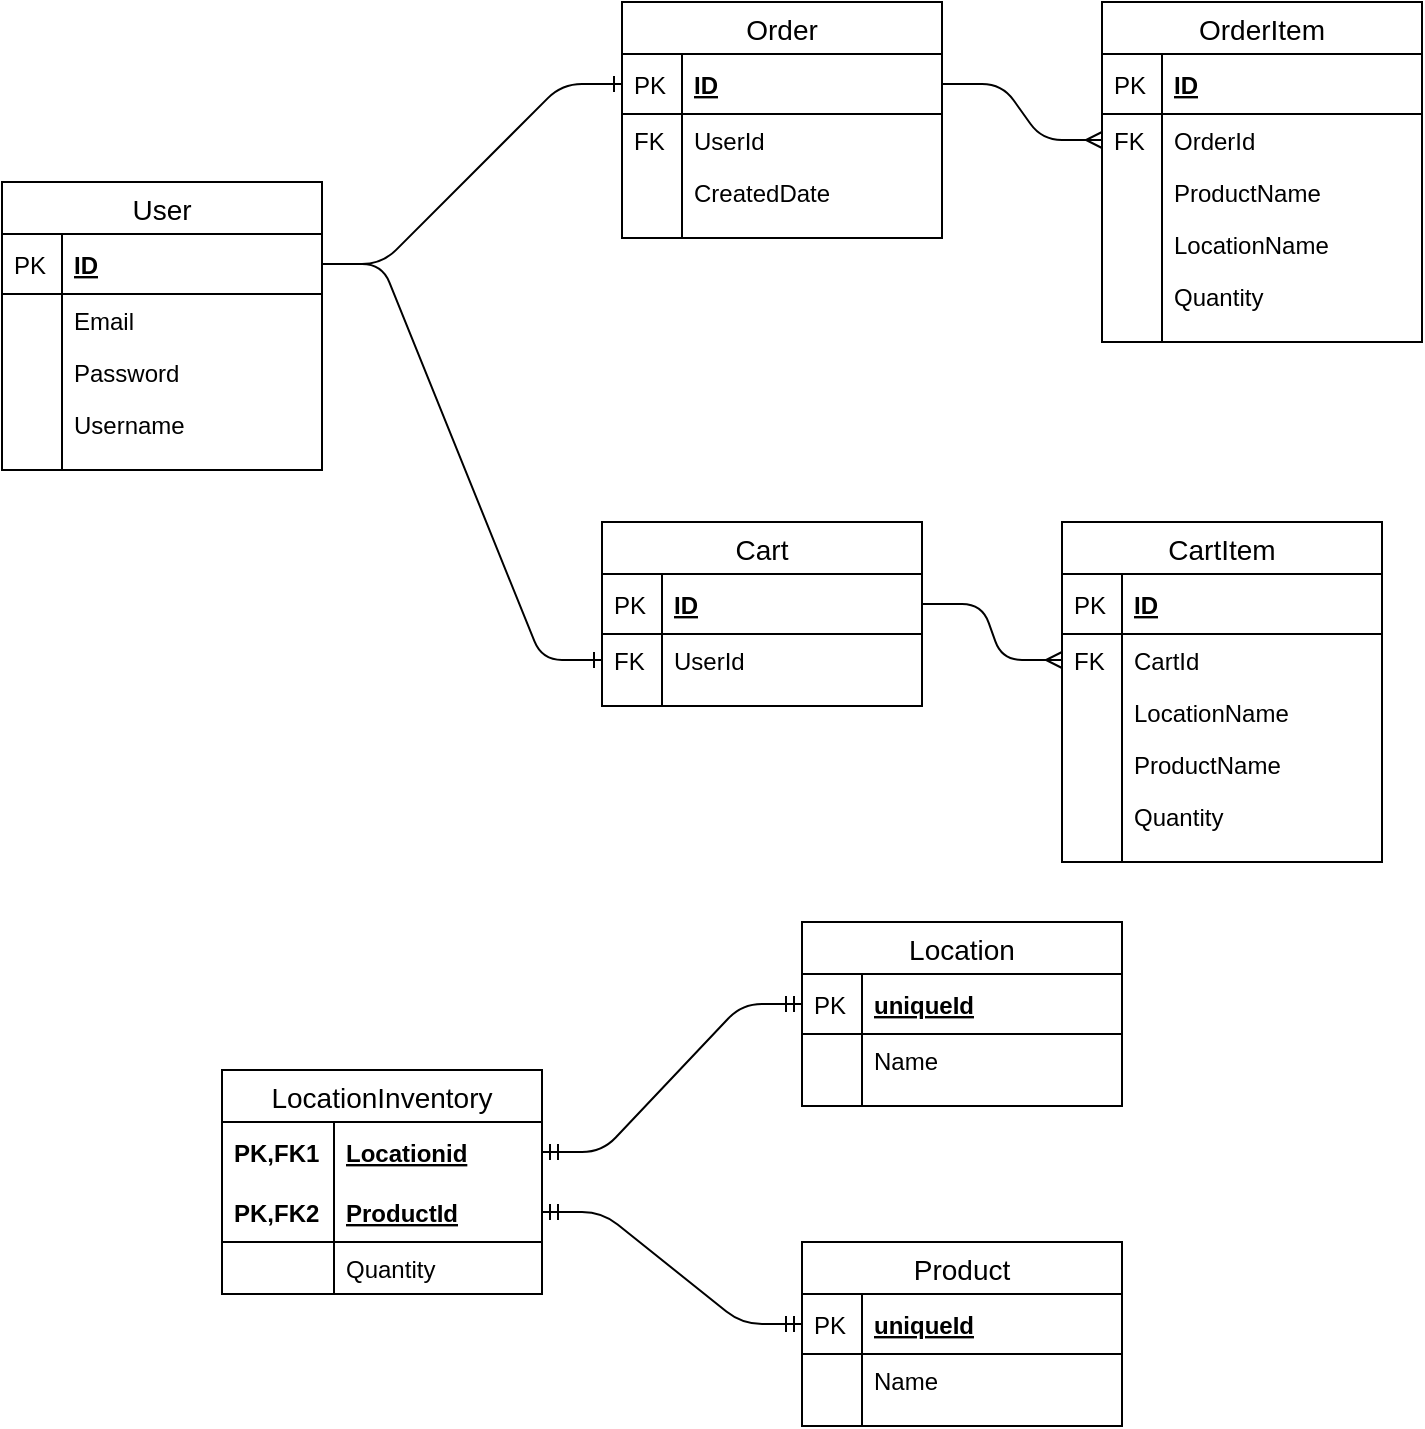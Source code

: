 <mxfile version="13.1.1" type="device"><diagram id="C5RBs43oDa-KdzZeNtuy" name="Page-1"><mxGraphModel dx="946" dy="1174" grid="1" gridSize="10" guides="1" tooltips="1" connect="1" arrows="1" fold="1" page="1" pageScale="1" pageWidth="827" pageHeight="1169" math="0" shadow="0"><root><mxCell id="WIyWlLk6GJQsqaUBKTNV-0"/><mxCell id="WIyWlLk6GJQsqaUBKTNV-1" parent="WIyWlLk6GJQsqaUBKTNV-0"/><mxCell id="h_Sh7_9EyegYXyEn2FmW-0" value="User" style="swimlane;fontStyle=0;childLayout=stackLayout;horizontal=1;startSize=26;horizontalStack=0;resizeParent=1;resizeParentMax=0;resizeLast=0;collapsible=1;marginBottom=0;align=center;fontSize=14;" parent="WIyWlLk6GJQsqaUBKTNV-1" vertex="1"><mxGeometry x="90" y="120" width="160" height="144" as="geometry"/></mxCell><mxCell id="h_Sh7_9EyegYXyEn2FmW-1" value="ID" style="shape=partialRectangle;top=0;left=0;right=0;bottom=1;align=left;verticalAlign=middle;fillColor=none;spacingLeft=34;spacingRight=4;overflow=hidden;rotatable=0;points=[[0,0.5],[1,0.5]];portConstraint=eastwest;dropTarget=0;fontStyle=5;fontSize=12;" parent="h_Sh7_9EyegYXyEn2FmW-0" vertex="1"><mxGeometry y="26" width="160" height="30" as="geometry"/></mxCell><mxCell id="h_Sh7_9EyegYXyEn2FmW-2" value="PK" style="shape=partialRectangle;top=0;left=0;bottom=0;fillColor=none;align=left;verticalAlign=middle;spacingLeft=4;spacingRight=4;overflow=hidden;rotatable=0;points=[];portConstraint=eastwest;part=1;fontSize=12;" parent="h_Sh7_9EyegYXyEn2FmW-1" vertex="1" connectable="0"><mxGeometry width="30" height="30" as="geometry"/></mxCell><mxCell id="h_Sh7_9EyegYXyEn2FmW-3" value="Email" style="shape=partialRectangle;top=0;left=0;right=0;bottom=0;align=left;verticalAlign=top;fillColor=none;spacingLeft=34;spacingRight=4;overflow=hidden;rotatable=0;points=[[0,0.5],[1,0.5]];portConstraint=eastwest;dropTarget=0;fontSize=12;" parent="h_Sh7_9EyegYXyEn2FmW-0" vertex="1"><mxGeometry y="56" width="160" height="26" as="geometry"/></mxCell><mxCell id="h_Sh7_9EyegYXyEn2FmW-4" value="" style="shape=partialRectangle;top=0;left=0;bottom=0;fillColor=none;align=left;verticalAlign=top;spacingLeft=4;spacingRight=4;overflow=hidden;rotatable=0;points=[];portConstraint=eastwest;part=1;fontSize=12;" parent="h_Sh7_9EyegYXyEn2FmW-3" vertex="1" connectable="0"><mxGeometry width="30" height="26" as="geometry"/></mxCell><mxCell id="h_Sh7_9EyegYXyEn2FmW-5" value="Password" style="shape=partialRectangle;top=0;left=0;right=0;bottom=0;align=left;verticalAlign=top;fillColor=none;spacingLeft=34;spacingRight=4;overflow=hidden;rotatable=0;points=[[0,0.5],[1,0.5]];portConstraint=eastwest;dropTarget=0;fontSize=12;" parent="h_Sh7_9EyegYXyEn2FmW-0" vertex="1"><mxGeometry y="82" width="160" height="26" as="geometry"/></mxCell><mxCell id="h_Sh7_9EyegYXyEn2FmW-6" value="" style="shape=partialRectangle;top=0;left=0;bottom=0;fillColor=none;align=left;verticalAlign=top;spacingLeft=4;spacingRight=4;overflow=hidden;rotatable=0;points=[];portConstraint=eastwest;part=1;fontSize=12;" parent="h_Sh7_9EyegYXyEn2FmW-5" vertex="1" connectable="0"><mxGeometry width="30" height="26" as="geometry"/></mxCell><mxCell id="h_Sh7_9EyegYXyEn2FmW-7" value="Username" style="shape=partialRectangle;top=0;left=0;right=0;bottom=0;align=left;verticalAlign=top;fillColor=none;spacingLeft=34;spacingRight=4;overflow=hidden;rotatable=0;points=[[0,0.5],[1,0.5]];portConstraint=eastwest;dropTarget=0;fontSize=12;" parent="h_Sh7_9EyegYXyEn2FmW-0" vertex="1"><mxGeometry y="108" width="160" height="26" as="geometry"/></mxCell><mxCell id="h_Sh7_9EyegYXyEn2FmW-8" value="" style="shape=partialRectangle;top=0;left=0;bottom=0;fillColor=none;align=left;verticalAlign=top;spacingLeft=4;spacingRight=4;overflow=hidden;rotatable=0;points=[];portConstraint=eastwest;part=1;fontSize=12;" parent="h_Sh7_9EyegYXyEn2FmW-7" vertex="1" connectable="0"><mxGeometry width="30" height="26" as="geometry"/></mxCell><mxCell id="h_Sh7_9EyegYXyEn2FmW-9" value="" style="shape=partialRectangle;top=0;left=0;right=0;bottom=0;align=left;verticalAlign=top;fillColor=none;spacingLeft=34;spacingRight=4;overflow=hidden;rotatable=0;points=[[0,0.5],[1,0.5]];portConstraint=eastwest;dropTarget=0;fontSize=12;" parent="h_Sh7_9EyegYXyEn2FmW-0" vertex="1"><mxGeometry y="134" width="160" height="10" as="geometry"/></mxCell><mxCell id="h_Sh7_9EyegYXyEn2FmW-10" value="" style="shape=partialRectangle;top=0;left=0;bottom=0;fillColor=none;align=left;verticalAlign=top;spacingLeft=4;spacingRight=4;overflow=hidden;rotatable=0;points=[];portConstraint=eastwest;part=1;fontSize=12;" parent="h_Sh7_9EyegYXyEn2FmW-9" vertex="1" connectable="0"><mxGeometry width="30" height="10" as="geometry"/></mxCell><mxCell id="h_Sh7_9EyegYXyEn2FmW-11" value="Order" style="swimlane;fontStyle=0;childLayout=stackLayout;horizontal=1;startSize=26;horizontalStack=0;resizeParent=1;resizeParentMax=0;resizeLast=0;collapsible=1;marginBottom=0;align=center;fontSize=14;" parent="WIyWlLk6GJQsqaUBKTNV-1" vertex="1"><mxGeometry x="400" y="30" width="160" height="118" as="geometry"/></mxCell><mxCell id="h_Sh7_9EyegYXyEn2FmW-12" value="ID" style="shape=partialRectangle;top=0;left=0;right=0;bottom=1;align=left;verticalAlign=middle;fillColor=none;spacingLeft=34;spacingRight=4;overflow=hidden;rotatable=0;points=[[0,0.5],[1,0.5]];portConstraint=eastwest;dropTarget=0;fontStyle=5;fontSize=12;" parent="h_Sh7_9EyegYXyEn2FmW-11" vertex="1"><mxGeometry y="26" width="160" height="30" as="geometry"/></mxCell><mxCell id="h_Sh7_9EyegYXyEn2FmW-13" value="PK" style="shape=partialRectangle;top=0;left=0;bottom=0;fillColor=none;align=left;verticalAlign=middle;spacingLeft=4;spacingRight=4;overflow=hidden;rotatable=0;points=[];portConstraint=eastwest;part=1;fontSize=12;" parent="h_Sh7_9EyegYXyEn2FmW-12" vertex="1" connectable="0"><mxGeometry width="30" height="30" as="geometry"/></mxCell><mxCell id="h_Sh7_9EyegYXyEn2FmW-81" value="UserId" style="shape=partialRectangle;top=0;left=0;right=0;bottom=0;align=left;verticalAlign=top;fillColor=none;spacingLeft=34;spacingRight=4;overflow=hidden;rotatable=0;points=[[0,0.5],[1,0.5]];portConstraint=eastwest;dropTarget=0;fontSize=12;" parent="h_Sh7_9EyegYXyEn2FmW-11" vertex="1"><mxGeometry y="56" width="160" height="26" as="geometry"/></mxCell><mxCell id="h_Sh7_9EyegYXyEn2FmW-82" value="FK" style="shape=partialRectangle;top=0;left=0;bottom=0;fillColor=none;align=left;verticalAlign=top;spacingLeft=4;spacingRight=4;overflow=hidden;rotatable=0;points=[];portConstraint=eastwest;part=1;fontSize=12;" parent="h_Sh7_9EyegYXyEn2FmW-81" vertex="1" connectable="0"><mxGeometry width="30" height="26" as="geometry"/></mxCell><mxCell id="h_Sh7_9EyegYXyEn2FmW-100" value="CreatedDate" style="shape=partialRectangle;top=0;left=0;right=0;bottom=0;align=left;verticalAlign=top;fillColor=none;spacingLeft=34;spacingRight=4;overflow=hidden;rotatable=0;points=[[0,0.5],[1,0.5]];portConstraint=eastwest;dropTarget=0;fontSize=12;" parent="h_Sh7_9EyegYXyEn2FmW-11" vertex="1"><mxGeometry y="82" width="160" height="26" as="geometry"/></mxCell><mxCell id="h_Sh7_9EyegYXyEn2FmW-101" value="" style="shape=partialRectangle;top=0;left=0;bottom=0;fillColor=none;align=left;verticalAlign=top;spacingLeft=4;spacingRight=4;overflow=hidden;rotatable=0;points=[];portConstraint=eastwest;part=1;fontSize=12;" parent="h_Sh7_9EyegYXyEn2FmW-100" vertex="1" connectable="0"><mxGeometry width="30" height="26" as="geometry"/></mxCell><mxCell id="h_Sh7_9EyegYXyEn2FmW-20" value="" style="shape=partialRectangle;top=0;left=0;right=0;bottom=0;align=left;verticalAlign=top;fillColor=none;spacingLeft=34;spacingRight=4;overflow=hidden;rotatable=0;points=[[0,0.5],[1,0.5]];portConstraint=eastwest;dropTarget=0;fontSize=12;" parent="h_Sh7_9EyegYXyEn2FmW-11" vertex="1"><mxGeometry y="108" width="160" height="10" as="geometry"/></mxCell><mxCell id="h_Sh7_9EyegYXyEn2FmW-21" value="" style="shape=partialRectangle;top=0;left=0;bottom=0;fillColor=none;align=left;verticalAlign=top;spacingLeft=4;spacingRight=4;overflow=hidden;rotatable=0;points=[];portConstraint=eastwest;part=1;fontSize=12;" parent="h_Sh7_9EyegYXyEn2FmW-20" vertex="1" connectable="0"><mxGeometry width="30" height="10" as="geometry"/></mxCell><mxCell id="h_Sh7_9EyegYXyEn2FmW-22" value="Cart" style="swimlane;fontStyle=0;childLayout=stackLayout;horizontal=1;startSize=26;horizontalStack=0;resizeParent=1;resizeParentMax=0;resizeLast=0;collapsible=1;marginBottom=0;align=center;fontSize=14;" parent="WIyWlLk6GJQsqaUBKTNV-1" vertex="1"><mxGeometry x="390" y="290" width="160" height="92" as="geometry"/></mxCell><mxCell id="h_Sh7_9EyegYXyEn2FmW-23" value="ID" style="shape=partialRectangle;top=0;left=0;right=0;bottom=1;align=left;verticalAlign=middle;fillColor=none;spacingLeft=34;spacingRight=4;overflow=hidden;rotatable=0;points=[[0,0.5],[1,0.5]];portConstraint=eastwest;dropTarget=0;fontStyle=5;fontSize=12;" parent="h_Sh7_9EyegYXyEn2FmW-22" vertex="1"><mxGeometry y="26" width="160" height="30" as="geometry"/></mxCell><mxCell id="h_Sh7_9EyegYXyEn2FmW-24" value="PK" style="shape=partialRectangle;top=0;left=0;bottom=0;fillColor=none;align=left;verticalAlign=middle;spacingLeft=4;spacingRight=4;overflow=hidden;rotatable=0;points=[];portConstraint=eastwest;part=1;fontSize=12;" parent="h_Sh7_9EyegYXyEn2FmW-23" vertex="1" connectable="0"><mxGeometry width="30" height="30" as="geometry"/></mxCell><mxCell id="h_Sh7_9EyegYXyEn2FmW-78" value="UserId" style="shape=partialRectangle;top=0;left=0;right=0;bottom=0;align=left;verticalAlign=top;fillColor=none;spacingLeft=34;spacingRight=4;overflow=hidden;rotatable=0;points=[[0,0.5],[1,0.5]];portConstraint=eastwest;dropTarget=0;fontSize=12;" parent="h_Sh7_9EyegYXyEn2FmW-22" vertex="1"><mxGeometry y="56" width="160" height="26" as="geometry"/></mxCell><mxCell id="h_Sh7_9EyegYXyEn2FmW-79" value="FK" style="shape=partialRectangle;top=0;left=0;bottom=0;fillColor=none;align=left;verticalAlign=top;spacingLeft=4;spacingRight=4;overflow=hidden;rotatable=0;points=[];portConstraint=eastwest;part=1;fontSize=12;" parent="h_Sh7_9EyegYXyEn2FmW-78" vertex="1" connectable="0"><mxGeometry width="30" height="26" as="geometry"/></mxCell><mxCell id="h_Sh7_9EyegYXyEn2FmW-31" value="" style="shape=partialRectangle;top=0;left=0;right=0;bottom=0;align=left;verticalAlign=top;fillColor=none;spacingLeft=34;spacingRight=4;overflow=hidden;rotatable=0;points=[[0,0.5],[1,0.5]];portConstraint=eastwest;dropTarget=0;fontSize=12;" parent="h_Sh7_9EyegYXyEn2FmW-22" vertex="1"><mxGeometry y="82" width="160" height="10" as="geometry"/></mxCell><mxCell id="h_Sh7_9EyegYXyEn2FmW-32" value="" style="shape=partialRectangle;top=0;left=0;bottom=0;fillColor=none;align=left;verticalAlign=top;spacingLeft=4;spacingRight=4;overflow=hidden;rotatable=0;points=[];portConstraint=eastwest;part=1;fontSize=12;" parent="h_Sh7_9EyegYXyEn2FmW-31" vertex="1" connectable="0"><mxGeometry width="30" height="10" as="geometry"/></mxCell><mxCell id="h_Sh7_9EyegYXyEn2FmW-44" value="Product" style="swimlane;fontStyle=0;childLayout=stackLayout;horizontal=1;startSize=26;horizontalStack=0;resizeParent=1;resizeParentMax=0;resizeLast=0;collapsible=1;marginBottom=0;align=center;fontSize=14;" parent="WIyWlLk6GJQsqaUBKTNV-1" vertex="1"><mxGeometry x="490" y="650" width="160" height="92" as="geometry"/></mxCell><mxCell id="h_Sh7_9EyegYXyEn2FmW-45" value="uniqueId" style="shape=partialRectangle;top=0;left=0;right=0;bottom=1;align=left;verticalAlign=middle;fillColor=none;spacingLeft=34;spacingRight=4;overflow=hidden;rotatable=0;points=[[0,0.5],[1,0.5]];portConstraint=eastwest;dropTarget=0;fontStyle=5;fontSize=12;" parent="h_Sh7_9EyegYXyEn2FmW-44" vertex="1"><mxGeometry y="26" width="160" height="30" as="geometry"/></mxCell><mxCell id="h_Sh7_9EyegYXyEn2FmW-46" value="PK" style="shape=partialRectangle;top=0;left=0;bottom=0;fillColor=none;align=left;verticalAlign=middle;spacingLeft=4;spacingRight=4;overflow=hidden;rotatable=0;points=[];portConstraint=eastwest;part=1;fontSize=12;" parent="h_Sh7_9EyegYXyEn2FmW-45" vertex="1" connectable="0"><mxGeometry width="30" height="30" as="geometry"/></mxCell><mxCell id="h_Sh7_9EyegYXyEn2FmW-47" value="Name" style="shape=partialRectangle;top=0;left=0;right=0;bottom=0;align=left;verticalAlign=top;fillColor=none;spacingLeft=34;spacingRight=4;overflow=hidden;rotatable=0;points=[[0,0.5],[1,0.5]];portConstraint=eastwest;dropTarget=0;fontSize=12;" parent="h_Sh7_9EyegYXyEn2FmW-44" vertex="1"><mxGeometry y="56" width="160" height="26" as="geometry"/></mxCell><mxCell id="h_Sh7_9EyegYXyEn2FmW-48" value="" style="shape=partialRectangle;top=0;left=0;bottom=0;fillColor=none;align=left;verticalAlign=top;spacingLeft=4;spacingRight=4;overflow=hidden;rotatable=0;points=[];portConstraint=eastwest;part=1;fontSize=12;" parent="h_Sh7_9EyegYXyEn2FmW-47" vertex="1" connectable="0"><mxGeometry width="30" height="26" as="geometry"/></mxCell><mxCell id="h_Sh7_9EyegYXyEn2FmW-53" value="" style="shape=partialRectangle;top=0;left=0;right=0;bottom=0;align=left;verticalAlign=top;fillColor=none;spacingLeft=34;spacingRight=4;overflow=hidden;rotatable=0;points=[[0,0.5],[1,0.5]];portConstraint=eastwest;dropTarget=0;fontSize=12;" parent="h_Sh7_9EyegYXyEn2FmW-44" vertex="1"><mxGeometry y="82" width="160" height="10" as="geometry"/></mxCell><mxCell id="h_Sh7_9EyegYXyEn2FmW-54" value="" style="shape=partialRectangle;top=0;left=0;bottom=0;fillColor=none;align=left;verticalAlign=top;spacingLeft=4;spacingRight=4;overflow=hidden;rotatable=0;points=[];portConstraint=eastwest;part=1;fontSize=12;" parent="h_Sh7_9EyegYXyEn2FmW-53" vertex="1" connectable="0"><mxGeometry width="30" height="10" as="geometry"/></mxCell><mxCell id="h_Sh7_9EyegYXyEn2FmW-33" value="Location" style="swimlane;fontStyle=0;childLayout=stackLayout;horizontal=1;startSize=26;horizontalStack=0;resizeParent=1;resizeParentMax=0;resizeLast=0;collapsible=1;marginBottom=0;align=center;fontSize=14;" parent="WIyWlLk6GJQsqaUBKTNV-1" vertex="1"><mxGeometry x="490" y="490" width="160" height="92" as="geometry"/></mxCell><mxCell id="h_Sh7_9EyegYXyEn2FmW-34" value="uniqueId" style="shape=partialRectangle;top=0;left=0;right=0;bottom=1;align=left;verticalAlign=middle;fillColor=none;spacingLeft=34;spacingRight=4;overflow=hidden;rotatable=0;points=[[0,0.5],[1,0.5]];portConstraint=eastwest;dropTarget=0;fontStyle=5;fontSize=12;" parent="h_Sh7_9EyegYXyEn2FmW-33" vertex="1"><mxGeometry y="26" width="160" height="30" as="geometry"/></mxCell><mxCell id="h_Sh7_9EyegYXyEn2FmW-35" value="PK" style="shape=partialRectangle;top=0;left=0;bottom=0;fillColor=none;align=left;verticalAlign=middle;spacingLeft=4;spacingRight=4;overflow=hidden;rotatable=0;points=[];portConstraint=eastwest;part=1;fontSize=12;" parent="h_Sh7_9EyegYXyEn2FmW-34" vertex="1" connectable="0"><mxGeometry width="30" height="30" as="geometry"/></mxCell><mxCell id="h_Sh7_9EyegYXyEn2FmW-36" value="Name" style="shape=partialRectangle;top=0;left=0;right=0;bottom=0;align=left;verticalAlign=top;fillColor=none;spacingLeft=34;spacingRight=4;overflow=hidden;rotatable=0;points=[[0,0.5],[1,0.5]];portConstraint=eastwest;dropTarget=0;fontSize=12;" parent="h_Sh7_9EyegYXyEn2FmW-33" vertex="1"><mxGeometry y="56" width="160" height="26" as="geometry"/></mxCell><mxCell id="h_Sh7_9EyegYXyEn2FmW-37" value="" style="shape=partialRectangle;top=0;left=0;bottom=0;fillColor=none;align=left;verticalAlign=top;spacingLeft=4;spacingRight=4;overflow=hidden;rotatable=0;points=[];portConstraint=eastwest;part=1;fontSize=12;" parent="h_Sh7_9EyegYXyEn2FmW-36" vertex="1" connectable="0"><mxGeometry width="30" height="26" as="geometry"/></mxCell><mxCell id="h_Sh7_9EyegYXyEn2FmW-42" value="" style="shape=partialRectangle;top=0;left=0;right=0;bottom=0;align=left;verticalAlign=top;fillColor=none;spacingLeft=34;spacingRight=4;overflow=hidden;rotatable=0;points=[[0,0.5],[1,0.5]];portConstraint=eastwest;dropTarget=0;fontSize=12;" parent="h_Sh7_9EyegYXyEn2FmW-33" vertex="1"><mxGeometry y="82" width="160" height="10" as="geometry"/></mxCell><mxCell id="h_Sh7_9EyegYXyEn2FmW-43" value="" style="shape=partialRectangle;top=0;left=0;bottom=0;fillColor=none;align=left;verticalAlign=top;spacingLeft=4;spacingRight=4;overflow=hidden;rotatable=0;points=[];portConstraint=eastwest;part=1;fontSize=12;" parent="h_Sh7_9EyegYXyEn2FmW-42" vertex="1" connectable="0"><mxGeometry width="30" height="10" as="geometry"/></mxCell><mxCell id="h_Sh7_9EyegYXyEn2FmW-55" value="LocationInventory" style="swimlane;fontStyle=0;childLayout=stackLayout;horizontal=1;startSize=26;horizontalStack=0;resizeParent=1;resizeParentMax=0;resizeLast=0;collapsible=1;marginBottom=0;align=center;fontSize=14;" parent="WIyWlLk6GJQsqaUBKTNV-1" vertex="1"><mxGeometry x="200" y="564" width="160" height="112" as="geometry"/></mxCell><mxCell id="h_Sh7_9EyegYXyEn2FmW-56" value="Locationid" style="shape=partialRectangle;top=0;left=0;right=0;bottom=0;align=left;verticalAlign=middle;fillColor=none;spacingLeft=60;spacingRight=4;overflow=hidden;rotatable=0;points=[[0,0.5],[1,0.5]];portConstraint=eastwest;dropTarget=0;fontStyle=5;fontSize=12;" parent="h_Sh7_9EyegYXyEn2FmW-55" vertex="1"><mxGeometry y="26" width="160" height="30" as="geometry"/></mxCell><mxCell id="h_Sh7_9EyegYXyEn2FmW-57" value="PK,FK1" style="shape=partialRectangle;fontStyle=1;top=0;left=0;bottom=0;fillColor=none;align=left;verticalAlign=middle;spacingLeft=4;spacingRight=4;overflow=hidden;rotatable=0;points=[];portConstraint=eastwest;part=1;fontSize=12;" parent="h_Sh7_9EyegYXyEn2FmW-56" vertex="1" connectable="0"><mxGeometry width="56" height="30" as="geometry"/></mxCell><mxCell id="h_Sh7_9EyegYXyEn2FmW-58" value="ProductId" style="shape=partialRectangle;top=0;left=0;right=0;bottom=1;align=left;verticalAlign=middle;fillColor=none;spacingLeft=60;spacingRight=4;overflow=hidden;rotatable=0;points=[[0,0.5],[1,0.5]];portConstraint=eastwest;dropTarget=0;fontStyle=5;fontSize=12;" parent="h_Sh7_9EyegYXyEn2FmW-55" vertex="1"><mxGeometry y="56" width="160" height="30" as="geometry"/></mxCell><mxCell id="h_Sh7_9EyegYXyEn2FmW-59" value="PK,FK2" style="shape=partialRectangle;fontStyle=1;top=0;left=0;bottom=0;fillColor=none;align=left;verticalAlign=middle;spacingLeft=4;spacingRight=4;overflow=hidden;rotatable=0;points=[];portConstraint=eastwest;part=1;fontSize=12;" parent="h_Sh7_9EyegYXyEn2FmW-58" vertex="1" connectable="0"><mxGeometry width="56" height="30" as="geometry"/></mxCell><mxCell id="h_Sh7_9EyegYXyEn2FmW-60" value="Quantity" style="shape=partialRectangle;top=0;left=0;right=0;bottom=0;align=left;verticalAlign=top;fillColor=none;spacingLeft=60;spacingRight=4;overflow=hidden;rotatable=0;points=[[0,0.5],[1,0.5]];portConstraint=eastwest;dropTarget=0;fontSize=12;" parent="h_Sh7_9EyegYXyEn2FmW-55" vertex="1"><mxGeometry y="86" width="160" height="26" as="geometry"/></mxCell><mxCell id="h_Sh7_9EyegYXyEn2FmW-61" value="" style="shape=partialRectangle;top=0;left=0;bottom=0;fillColor=none;align=left;verticalAlign=top;spacingLeft=4;spacingRight=4;overflow=hidden;rotatable=0;points=[];portConstraint=eastwest;part=1;fontSize=12;" parent="h_Sh7_9EyegYXyEn2FmW-60" vertex="1" connectable="0"><mxGeometry width="56" height="26" as="geometry"/></mxCell><mxCell id="h_Sh7_9EyegYXyEn2FmW-62" value="" style="edgeStyle=entityRelationEdgeStyle;fontSize=12;html=1;endArrow=ERmandOne;startArrow=ERmandOne;" parent="WIyWlLk6GJQsqaUBKTNV-1" source="h_Sh7_9EyegYXyEn2FmW-56" target="h_Sh7_9EyegYXyEn2FmW-34" edge="1"><mxGeometry width="100" height="100" relative="1" as="geometry"><mxPoint x="360" y="680" as="sourcePoint"/><mxPoint x="460" y="580" as="targetPoint"/></mxGeometry></mxCell><mxCell id="h_Sh7_9EyegYXyEn2FmW-63" value="" style="edgeStyle=entityRelationEdgeStyle;fontSize=12;html=1;endArrow=ERmandOne;startArrow=ERmandOne;" parent="WIyWlLk6GJQsqaUBKTNV-1" source="h_Sh7_9EyegYXyEn2FmW-58" target="h_Sh7_9EyegYXyEn2FmW-45" edge="1"><mxGeometry width="100" height="100" relative="1" as="geometry"><mxPoint x="360" y="680" as="sourcePoint"/><mxPoint x="460" y="580" as="targetPoint"/></mxGeometry></mxCell><mxCell id="h_Sh7_9EyegYXyEn2FmW-64" value="CartItem" style="swimlane;fontStyle=0;childLayout=stackLayout;horizontal=1;startSize=26;horizontalStack=0;resizeParent=1;resizeParentMax=0;resizeLast=0;collapsible=1;marginBottom=0;align=center;fontSize=14;" parent="WIyWlLk6GJQsqaUBKTNV-1" vertex="1"><mxGeometry x="620" y="290" width="160" height="170" as="geometry"/></mxCell><mxCell id="h_Sh7_9EyegYXyEn2FmW-65" value="ID" style="shape=partialRectangle;top=0;left=0;right=0;bottom=1;align=left;verticalAlign=middle;fillColor=none;spacingLeft=34;spacingRight=4;overflow=hidden;rotatable=0;points=[[0,0.5],[1,0.5]];portConstraint=eastwest;dropTarget=0;fontStyle=5;fontSize=12;" parent="h_Sh7_9EyegYXyEn2FmW-64" vertex="1"><mxGeometry y="26" width="160" height="30" as="geometry"/></mxCell><mxCell id="h_Sh7_9EyegYXyEn2FmW-66" value="PK" style="shape=partialRectangle;top=0;left=0;bottom=0;fillColor=none;align=left;verticalAlign=middle;spacingLeft=4;spacingRight=4;overflow=hidden;rotatable=0;points=[];portConstraint=eastwest;part=1;fontSize=12;" parent="h_Sh7_9EyegYXyEn2FmW-65" vertex="1" connectable="0"><mxGeometry width="30" height="30" as="geometry"/></mxCell><mxCell id="h_Sh7_9EyegYXyEn2FmW-75" value="CartId" style="shape=partialRectangle;top=0;left=0;right=0;bottom=0;align=left;verticalAlign=top;fillColor=none;spacingLeft=34;spacingRight=4;overflow=hidden;rotatable=0;points=[[0,0.5],[1,0.5]];portConstraint=eastwest;dropTarget=0;fontSize=12;" parent="h_Sh7_9EyegYXyEn2FmW-64" vertex="1"><mxGeometry y="56" width="160" height="26" as="geometry"/></mxCell><mxCell id="h_Sh7_9EyegYXyEn2FmW-76" value="FK" style="shape=partialRectangle;top=0;left=0;bottom=0;fillColor=none;align=left;verticalAlign=top;spacingLeft=4;spacingRight=4;overflow=hidden;rotatable=0;points=[];portConstraint=eastwest;part=1;fontSize=12;" parent="h_Sh7_9EyegYXyEn2FmW-75" vertex="1" connectable="0"><mxGeometry width="30" height="26" as="geometry"/></mxCell><mxCell id="iIcccxUxNp_fb_5KmuOA-6" value="LocationName" style="shape=partialRectangle;top=0;left=0;right=0;bottom=0;align=left;verticalAlign=top;fillColor=none;spacingLeft=34;spacingRight=4;overflow=hidden;rotatable=0;points=[[0,0.5],[1,0.5]];portConstraint=eastwest;dropTarget=0;fontSize=12;" vertex="1" parent="h_Sh7_9EyegYXyEn2FmW-64"><mxGeometry y="82" width="160" height="26" as="geometry"/></mxCell><mxCell id="iIcccxUxNp_fb_5KmuOA-7" value="" style="shape=partialRectangle;top=0;left=0;bottom=0;fillColor=none;align=left;verticalAlign=top;spacingLeft=4;spacingRight=4;overflow=hidden;rotatable=0;points=[];portConstraint=eastwest;part=1;fontSize=12;" vertex="1" connectable="0" parent="iIcccxUxNp_fb_5KmuOA-6"><mxGeometry width="30" height="26" as="geometry"/></mxCell><mxCell id="h_Sh7_9EyegYXyEn2FmW-67" value="ProductName" style="shape=partialRectangle;top=0;left=0;right=0;bottom=0;align=left;verticalAlign=top;fillColor=none;spacingLeft=34;spacingRight=4;overflow=hidden;rotatable=0;points=[[0,0.5],[1,0.5]];portConstraint=eastwest;dropTarget=0;fontSize=12;" parent="h_Sh7_9EyegYXyEn2FmW-64" vertex="1"><mxGeometry y="108" width="160" height="26" as="geometry"/></mxCell><mxCell id="h_Sh7_9EyegYXyEn2FmW-68" value="" style="shape=partialRectangle;top=0;left=0;bottom=0;fillColor=none;align=left;verticalAlign=top;spacingLeft=4;spacingRight=4;overflow=hidden;rotatable=0;points=[];portConstraint=eastwest;part=1;fontSize=12;" parent="h_Sh7_9EyegYXyEn2FmW-67" vertex="1" connectable="0"><mxGeometry width="30" height="26" as="geometry"/></mxCell><mxCell id="h_Sh7_9EyegYXyEn2FmW-69" value="Quantity" style="shape=partialRectangle;top=0;left=0;right=0;bottom=0;align=left;verticalAlign=top;fillColor=none;spacingLeft=34;spacingRight=4;overflow=hidden;rotatable=0;points=[[0,0.5],[1,0.5]];portConstraint=eastwest;dropTarget=0;fontSize=12;" parent="h_Sh7_9EyegYXyEn2FmW-64" vertex="1"><mxGeometry y="134" width="160" height="26" as="geometry"/></mxCell><mxCell id="h_Sh7_9EyegYXyEn2FmW-70" value="" style="shape=partialRectangle;top=0;left=0;bottom=0;fillColor=none;align=left;verticalAlign=top;spacingLeft=4;spacingRight=4;overflow=hidden;rotatable=0;points=[];portConstraint=eastwest;part=1;fontSize=12;" parent="h_Sh7_9EyegYXyEn2FmW-69" vertex="1" connectable="0"><mxGeometry width="30" height="26" as="geometry"/></mxCell><mxCell id="h_Sh7_9EyegYXyEn2FmW-73" value="" style="shape=partialRectangle;top=0;left=0;right=0;bottom=0;align=left;verticalAlign=top;fillColor=none;spacingLeft=34;spacingRight=4;overflow=hidden;rotatable=0;points=[[0,0.5],[1,0.5]];portConstraint=eastwest;dropTarget=0;fontSize=12;" parent="h_Sh7_9EyegYXyEn2FmW-64" vertex="1"><mxGeometry y="160" width="160" height="10" as="geometry"/></mxCell><mxCell id="h_Sh7_9EyegYXyEn2FmW-74" value="" style="shape=partialRectangle;top=0;left=0;bottom=0;fillColor=none;align=left;verticalAlign=top;spacingLeft=4;spacingRight=4;overflow=hidden;rotatable=0;points=[];portConstraint=eastwest;part=1;fontSize=12;" parent="h_Sh7_9EyegYXyEn2FmW-73" vertex="1" connectable="0"><mxGeometry width="30" height="10" as="geometry"/></mxCell><mxCell id="h_Sh7_9EyegYXyEn2FmW-80" value="" style="edgeStyle=entityRelationEdgeStyle;fontSize=12;html=1;endArrow=ERone;endFill=1;" parent="WIyWlLk6GJQsqaUBKTNV-1" source="h_Sh7_9EyegYXyEn2FmW-1" target="h_Sh7_9EyegYXyEn2FmW-78" edge="1"><mxGeometry width="100" height="100" relative="1" as="geometry"><mxPoint x="360" y="680" as="sourcePoint"/><mxPoint x="460" y="580" as="targetPoint"/></mxGeometry></mxCell><mxCell id="h_Sh7_9EyegYXyEn2FmW-83" value="OrderItem" style="swimlane;fontStyle=0;childLayout=stackLayout;horizontal=1;startSize=26;horizontalStack=0;resizeParent=1;resizeParentMax=0;resizeLast=0;collapsible=1;marginBottom=0;align=center;fontSize=14;" parent="WIyWlLk6GJQsqaUBKTNV-1" vertex="1"><mxGeometry x="640" y="30" width="160" height="170" as="geometry"/></mxCell><mxCell id="h_Sh7_9EyegYXyEn2FmW-84" value="ID" style="shape=partialRectangle;top=0;left=0;right=0;bottom=1;align=left;verticalAlign=middle;fillColor=none;spacingLeft=34;spacingRight=4;overflow=hidden;rotatable=0;points=[[0,0.5],[1,0.5]];portConstraint=eastwest;dropTarget=0;fontStyle=5;fontSize=12;" parent="h_Sh7_9EyegYXyEn2FmW-83" vertex="1"><mxGeometry y="26" width="160" height="30" as="geometry"/></mxCell><mxCell id="h_Sh7_9EyegYXyEn2FmW-85" value="PK" style="shape=partialRectangle;top=0;left=0;bottom=0;fillColor=none;align=left;verticalAlign=middle;spacingLeft=4;spacingRight=4;overflow=hidden;rotatable=0;points=[];portConstraint=eastwest;part=1;fontSize=12;" parent="h_Sh7_9EyegYXyEn2FmW-84" vertex="1" connectable="0"><mxGeometry width="30" height="30" as="geometry"/></mxCell><mxCell id="h_Sh7_9EyegYXyEn2FmW-94" value="OrderId" style="shape=partialRectangle;top=0;left=0;right=0;bottom=0;align=left;verticalAlign=top;fillColor=none;spacingLeft=34;spacingRight=4;overflow=hidden;rotatable=0;points=[[0,0.5],[1,0.5]];portConstraint=eastwest;dropTarget=0;fontSize=12;" parent="h_Sh7_9EyegYXyEn2FmW-83" vertex="1"><mxGeometry y="56" width="160" height="26" as="geometry"/></mxCell><mxCell id="h_Sh7_9EyegYXyEn2FmW-95" value="FK" style="shape=partialRectangle;top=0;left=0;bottom=0;fillColor=none;align=left;verticalAlign=top;spacingLeft=4;spacingRight=4;overflow=hidden;rotatable=0;points=[];portConstraint=eastwest;part=1;fontSize=12;" parent="h_Sh7_9EyegYXyEn2FmW-94" vertex="1" connectable="0"><mxGeometry width="30" height="26" as="geometry"/></mxCell><mxCell id="h_Sh7_9EyegYXyEn2FmW-86" value="ProductName" style="shape=partialRectangle;top=0;left=0;right=0;bottom=0;align=left;verticalAlign=top;fillColor=none;spacingLeft=34;spacingRight=4;overflow=hidden;rotatable=0;points=[[0,0.5],[1,0.5]];portConstraint=eastwest;dropTarget=0;fontSize=12;" parent="h_Sh7_9EyegYXyEn2FmW-83" vertex="1"><mxGeometry y="82" width="160" height="26" as="geometry"/></mxCell><mxCell id="h_Sh7_9EyegYXyEn2FmW-87" value="" style="shape=partialRectangle;top=0;left=0;bottom=0;fillColor=none;align=left;verticalAlign=top;spacingLeft=4;spacingRight=4;overflow=hidden;rotatable=0;points=[];portConstraint=eastwest;part=1;fontSize=12;" parent="h_Sh7_9EyegYXyEn2FmW-86" vertex="1" connectable="0"><mxGeometry width="30" height="26" as="geometry"/></mxCell><mxCell id="h_Sh7_9EyegYXyEn2FmW-16" value="LocationName" style="shape=partialRectangle;top=0;left=0;right=0;bottom=0;align=left;verticalAlign=top;fillColor=none;spacingLeft=34;spacingRight=4;overflow=hidden;rotatable=0;points=[[0,0.5],[1,0.5]];portConstraint=eastwest;dropTarget=0;fontSize=12;" parent="h_Sh7_9EyegYXyEn2FmW-83" vertex="1"><mxGeometry y="108" width="160" height="26" as="geometry"/></mxCell><mxCell id="h_Sh7_9EyegYXyEn2FmW-17" value="" style="shape=partialRectangle;top=0;left=0;bottom=0;fillColor=none;align=left;verticalAlign=top;spacingLeft=4;spacingRight=4;overflow=hidden;rotatable=0;points=[];portConstraint=eastwest;part=1;fontSize=12;" parent="h_Sh7_9EyegYXyEn2FmW-16" vertex="1" connectable="0"><mxGeometry width="30" height="26" as="geometry"/></mxCell><mxCell id="h_Sh7_9EyegYXyEn2FmW-88" value="Quantity" style="shape=partialRectangle;top=0;left=0;right=0;bottom=0;align=left;verticalAlign=top;fillColor=none;spacingLeft=34;spacingRight=4;overflow=hidden;rotatable=0;points=[[0,0.5],[1,0.5]];portConstraint=eastwest;dropTarget=0;fontSize=12;" parent="h_Sh7_9EyegYXyEn2FmW-83" vertex="1"><mxGeometry y="134" width="160" height="26" as="geometry"/></mxCell><mxCell id="h_Sh7_9EyegYXyEn2FmW-89" value="" style="shape=partialRectangle;top=0;left=0;bottom=0;fillColor=none;align=left;verticalAlign=top;spacingLeft=4;spacingRight=4;overflow=hidden;rotatable=0;points=[];portConstraint=eastwest;part=1;fontSize=12;" parent="h_Sh7_9EyegYXyEn2FmW-88" vertex="1" connectable="0"><mxGeometry width="30" height="26" as="geometry"/></mxCell><mxCell id="h_Sh7_9EyegYXyEn2FmW-92" value="" style="shape=partialRectangle;top=0;left=0;right=0;bottom=0;align=left;verticalAlign=top;fillColor=none;spacingLeft=34;spacingRight=4;overflow=hidden;rotatable=0;points=[[0,0.5],[1,0.5]];portConstraint=eastwest;dropTarget=0;fontSize=12;" parent="h_Sh7_9EyegYXyEn2FmW-83" vertex="1"><mxGeometry y="160" width="160" height="10" as="geometry"/></mxCell><mxCell id="h_Sh7_9EyegYXyEn2FmW-93" value="" style="shape=partialRectangle;top=0;left=0;bottom=0;fillColor=none;align=left;verticalAlign=top;spacingLeft=4;spacingRight=4;overflow=hidden;rotatable=0;points=[];portConstraint=eastwest;part=1;fontSize=12;" parent="h_Sh7_9EyegYXyEn2FmW-92" vertex="1" connectable="0"><mxGeometry width="30" height="10" as="geometry"/></mxCell><mxCell id="iIcccxUxNp_fb_5KmuOA-5" value="" style="edgeStyle=entityRelationEdgeStyle;fontSize=12;html=1;endArrow=ERone;endFill=1;" edge="1" parent="WIyWlLk6GJQsqaUBKTNV-1" source="h_Sh7_9EyegYXyEn2FmW-1" target="h_Sh7_9EyegYXyEn2FmW-12"><mxGeometry width="100" height="100" relative="1" as="geometry"><mxPoint x="150" y="460" as="sourcePoint"/><mxPoint x="250" y="360" as="targetPoint"/></mxGeometry></mxCell><mxCell id="iIcccxUxNp_fb_5KmuOA-8" value="" style="edgeStyle=entityRelationEdgeStyle;fontSize=12;html=1;endArrow=ERmany;" edge="1" parent="WIyWlLk6GJQsqaUBKTNV-1" source="h_Sh7_9EyegYXyEn2FmW-12" target="h_Sh7_9EyegYXyEn2FmW-94"><mxGeometry width="100" height="100" relative="1" as="geometry"><mxPoint x="510" y="270" as="sourcePoint"/><mxPoint x="610" y="170" as="targetPoint"/></mxGeometry></mxCell><mxCell id="iIcccxUxNp_fb_5KmuOA-9" value="" style="edgeStyle=entityRelationEdgeStyle;fontSize=12;html=1;endArrow=ERmany;" edge="1" parent="WIyWlLk6GJQsqaUBKTNV-1" source="h_Sh7_9EyegYXyEn2FmW-23" target="h_Sh7_9EyegYXyEn2FmW-75"><mxGeometry width="100" height="100" relative="1" as="geometry"><mxPoint x="550" y="310" as="sourcePoint"/><mxPoint x="650" y="210" as="targetPoint"/></mxGeometry></mxCell></root></mxGraphModel></diagram></mxfile>